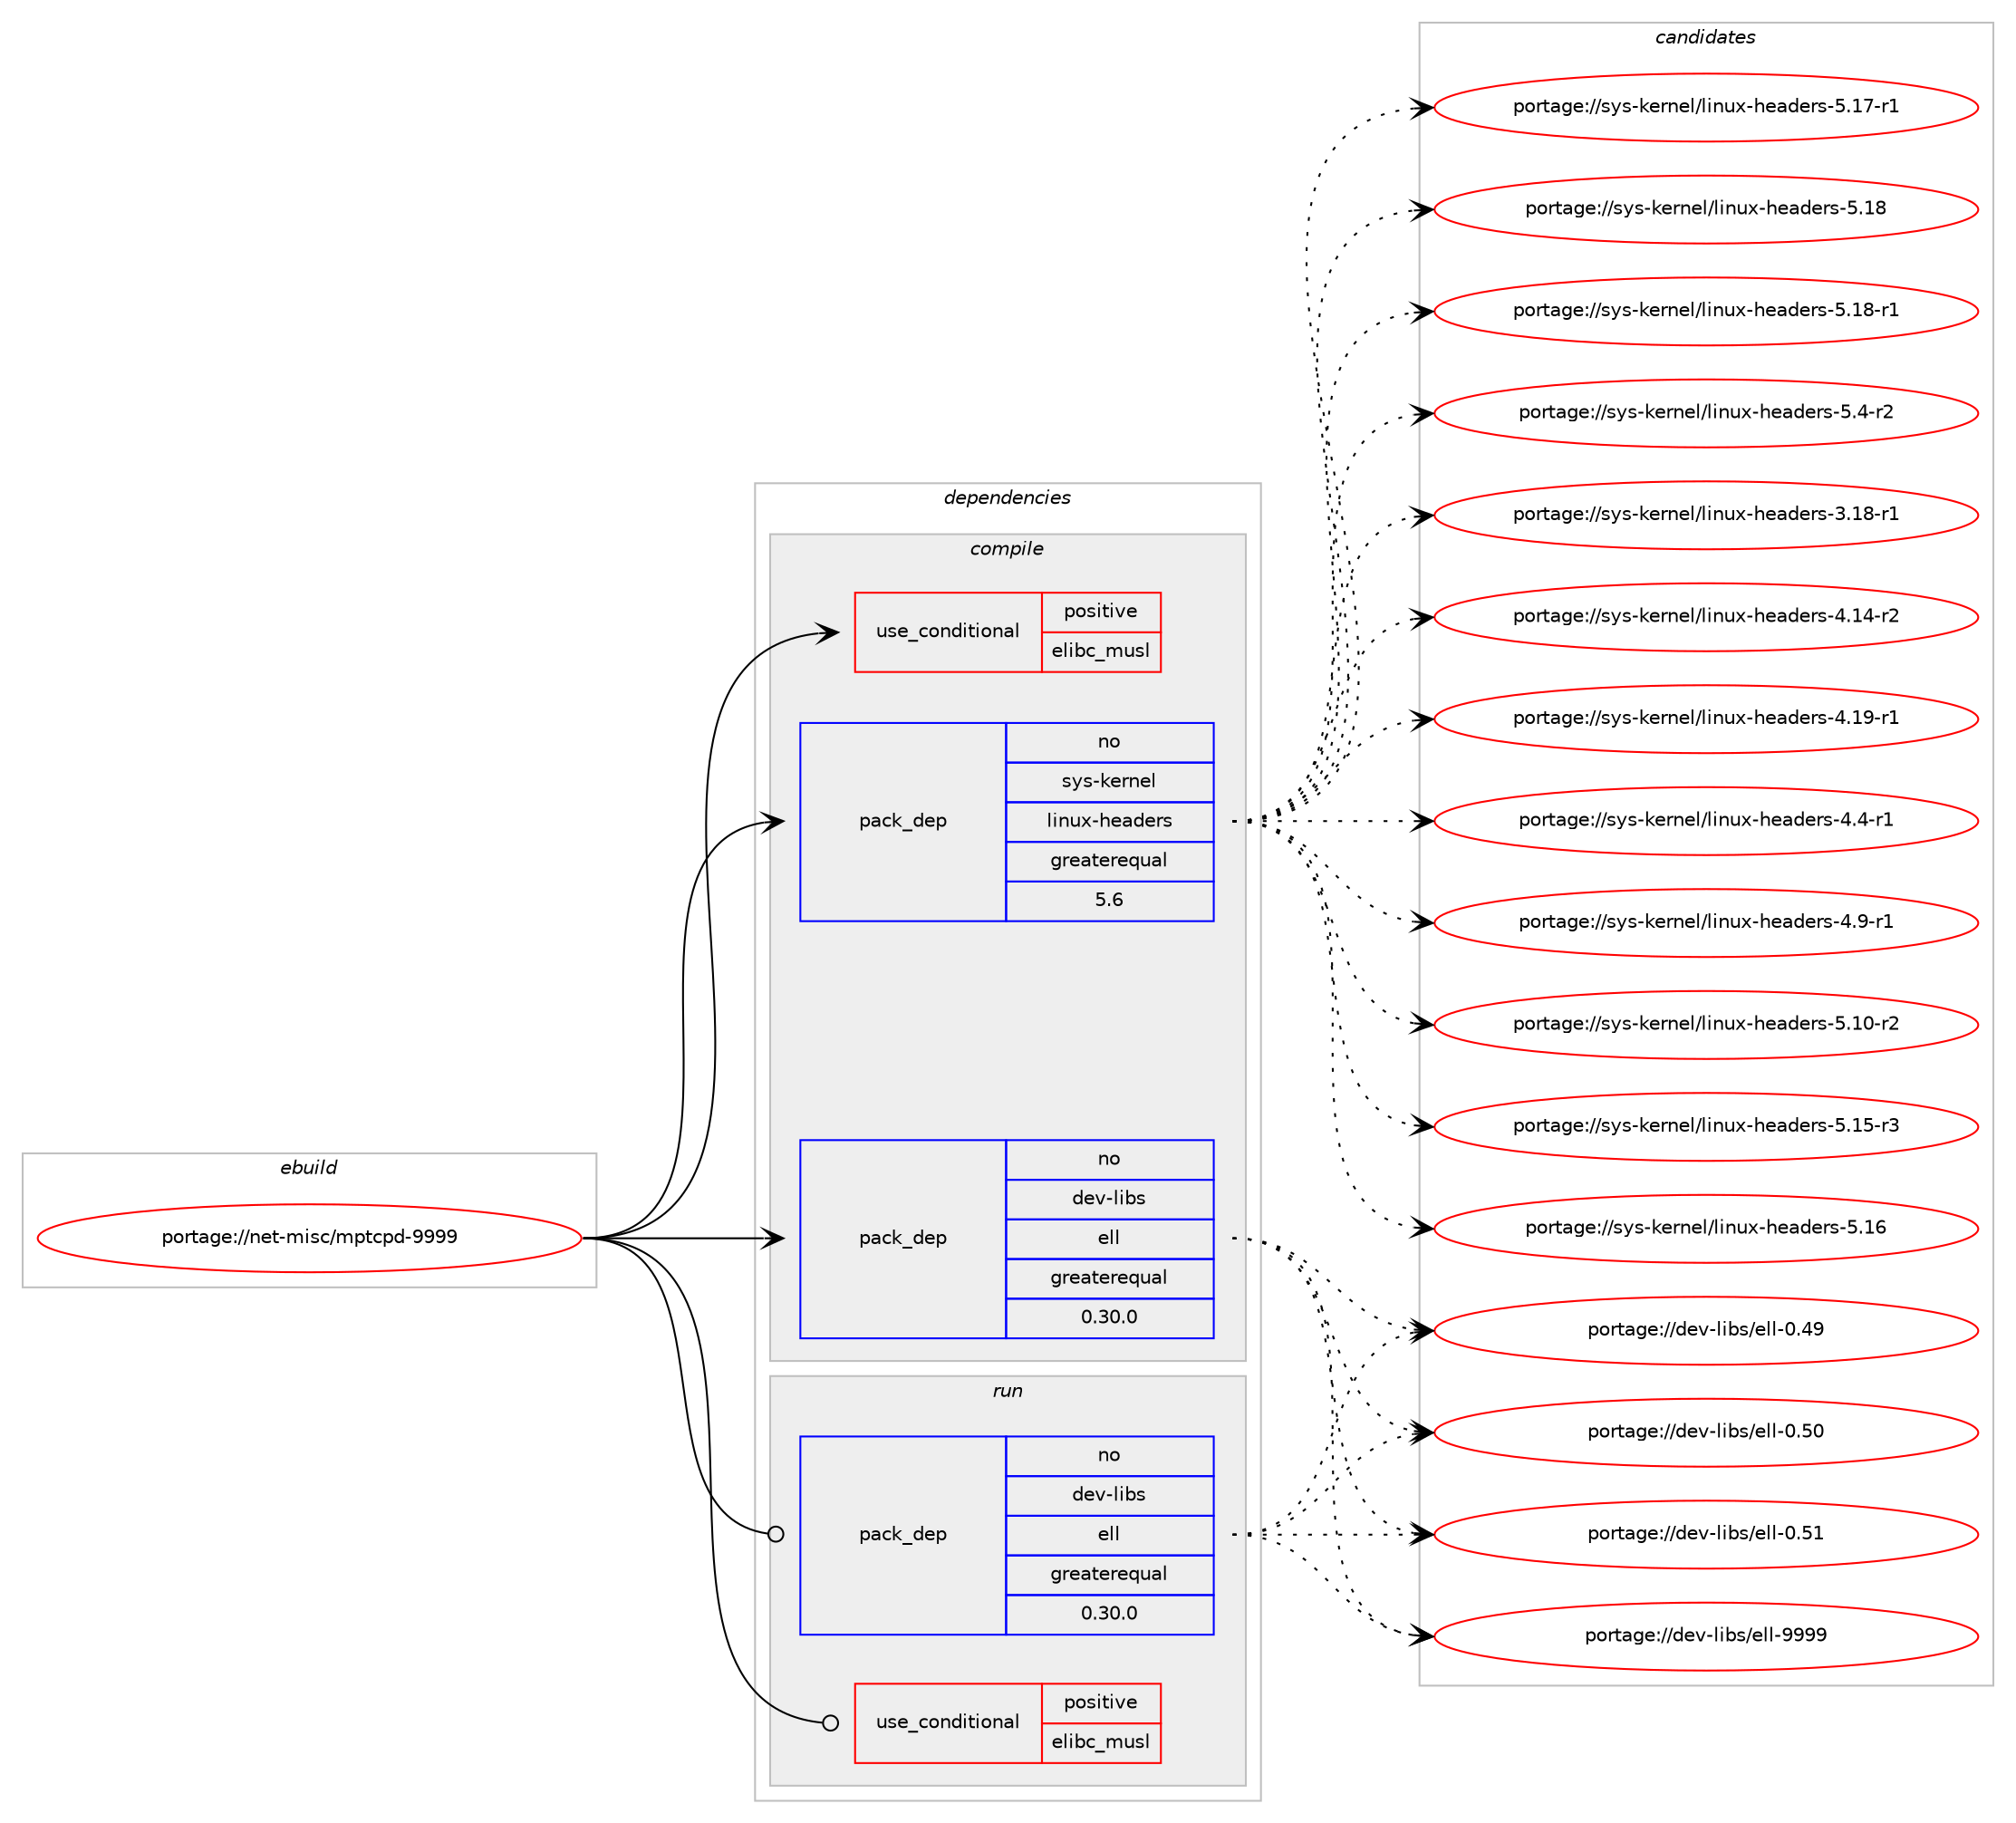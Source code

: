 digraph prolog {

# *************
# Graph options
# *************

newrank=true;
concentrate=true;
compound=true;
graph [rankdir=LR,fontname=Helvetica,fontsize=10,ranksep=1.5];#, ranksep=2.5, nodesep=0.2];
edge  [arrowhead=vee];
node  [fontname=Helvetica,fontsize=10];

# **********
# The ebuild
# **********

subgraph cluster_leftcol {
color=gray;
rank=same;
label=<<i>ebuild</i>>;
id [label="portage://net-misc/mptcpd-9999", color=red, width=4, href="../net-misc/mptcpd-9999.svg"];
}

# ****************
# The dependencies
# ****************

subgraph cluster_midcol {
color=gray;
label=<<i>dependencies</i>>;
subgraph cluster_compile {
fillcolor="#eeeeee";
style=filled;
label=<<i>compile</i>>;
subgraph cond1242 {
dependency1729 [label=<<TABLE BORDER="0" CELLBORDER="1" CELLSPACING="0" CELLPADDING="4"><TR><TD ROWSPAN="3" CELLPADDING="10">use_conditional</TD></TR><TR><TD>positive</TD></TR><TR><TD>elibc_musl</TD></TR></TABLE>>, shape=none, color=red];
# *** BEGIN UNKNOWN DEPENDENCY TYPE (TODO) ***
# dependency1729 -> package_dependency(portage://net-misc/mptcpd-9999,install,no,sys-libs,argp-standalone,none,[,,],[],[])
# *** END UNKNOWN DEPENDENCY TYPE (TODO) ***

}
id:e -> dependency1729:w [weight=20,style="solid",arrowhead="vee"];
subgraph pack481 {
dependency1730 [label=<<TABLE BORDER="0" CELLBORDER="1" CELLSPACING="0" CELLPADDING="4" WIDTH="220"><TR><TD ROWSPAN="6" CELLPADDING="30">pack_dep</TD></TR><TR><TD WIDTH="110">no</TD></TR><TR><TD>dev-libs</TD></TR><TR><TD>ell</TD></TR><TR><TD>greaterequal</TD></TR><TR><TD>0.30.0</TD></TR></TABLE>>, shape=none, color=blue];
}
id:e -> dependency1730:w [weight=20,style="solid",arrowhead="vee"];
subgraph pack482 {
dependency1731 [label=<<TABLE BORDER="0" CELLBORDER="1" CELLSPACING="0" CELLPADDING="4" WIDTH="220"><TR><TD ROWSPAN="6" CELLPADDING="30">pack_dep</TD></TR><TR><TD WIDTH="110">no</TD></TR><TR><TD>sys-kernel</TD></TR><TR><TD>linux-headers</TD></TR><TR><TD>greaterequal</TD></TR><TR><TD>5.6</TD></TR></TABLE>>, shape=none, color=blue];
}
id:e -> dependency1731:w [weight=20,style="solid",arrowhead="vee"];
}
subgraph cluster_compileandrun {
fillcolor="#eeeeee";
style=filled;
label=<<i>compile and run</i>>;
}
subgraph cluster_run {
fillcolor="#eeeeee";
style=filled;
label=<<i>run</i>>;
subgraph cond1243 {
dependency1732 [label=<<TABLE BORDER="0" CELLBORDER="1" CELLSPACING="0" CELLPADDING="4"><TR><TD ROWSPAN="3" CELLPADDING="10">use_conditional</TD></TR><TR><TD>positive</TD></TR><TR><TD>elibc_musl</TD></TR></TABLE>>, shape=none, color=red];
# *** BEGIN UNKNOWN DEPENDENCY TYPE (TODO) ***
# dependency1732 -> package_dependency(portage://net-misc/mptcpd-9999,run,no,sys-libs,argp-standalone,none,[,,],[],[])
# *** END UNKNOWN DEPENDENCY TYPE (TODO) ***

}
id:e -> dependency1732:w [weight=20,style="solid",arrowhead="odot"];
subgraph pack483 {
dependency1733 [label=<<TABLE BORDER="0" CELLBORDER="1" CELLSPACING="0" CELLPADDING="4" WIDTH="220"><TR><TD ROWSPAN="6" CELLPADDING="30">pack_dep</TD></TR><TR><TD WIDTH="110">no</TD></TR><TR><TD>dev-libs</TD></TR><TR><TD>ell</TD></TR><TR><TD>greaterequal</TD></TR><TR><TD>0.30.0</TD></TR></TABLE>>, shape=none, color=blue];
}
id:e -> dependency1733:w [weight=20,style="solid",arrowhead="odot"];
}
}

# **************
# The candidates
# **************

subgraph cluster_choices {
rank=same;
color=gray;
label=<<i>candidates</i>>;

subgraph choice481 {
color=black;
nodesep=1;
choice1001011184510810598115471011081084548465257 [label="portage://dev-libs/ell-0.49", color=red, width=4,href="../dev-libs/ell-0.49.svg"];
choice1001011184510810598115471011081084548465348 [label="portage://dev-libs/ell-0.50", color=red, width=4,href="../dev-libs/ell-0.50.svg"];
choice1001011184510810598115471011081084548465349 [label="portage://dev-libs/ell-0.51", color=red, width=4,href="../dev-libs/ell-0.51.svg"];
choice1001011184510810598115471011081084557575757 [label="portage://dev-libs/ell-9999", color=red, width=4,href="../dev-libs/ell-9999.svg"];
dependency1730:e -> choice1001011184510810598115471011081084548465257:w [style=dotted,weight="100"];
dependency1730:e -> choice1001011184510810598115471011081084548465348:w [style=dotted,weight="100"];
dependency1730:e -> choice1001011184510810598115471011081084548465349:w [style=dotted,weight="100"];
dependency1730:e -> choice1001011184510810598115471011081084557575757:w [style=dotted,weight="100"];
}
subgraph choice482 {
color=black;
nodesep=1;
choice1151211154510710111411010110847108105110117120451041019710010111411545514649564511449 [label="portage://sys-kernel/linux-headers-3.18-r1", color=red, width=4,href="../sys-kernel/linux-headers-3.18-r1.svg"];
choice1151211154510710111411010110847108105110117120451041019710010111411545524649524511450 [label="portage://sys-kernel/linux-headers-4.14-r2", color=red, width=4,href="../sys-kernel/linux-headers-4.14-r2.svg"];
choice1151211154510710111411010110847108105110117120451041019710010111411545524649574511449 [label="portage://sys-kernel/linux-headers-4.19-r1", color=red, width=4,href="../sys-kernel/linux-headers-4.19-r1.svg"];
choice11512111545107101114110101108471081051101171204510410197100101114115455246524511449 [label="portage://sys-kernel/linux-headers-4.4-r1", color=red, width=4,href="../sys-kernel/linux-headers-4.4-r1.svg"];
choice11512111545107101114110101108471081051101171204510410197100101114115455246574511449 [label="portage://sys-kernel/linux-headers-4.9-r1", color=red, width=4,href="../sys-kernel/linux-headers-4.9-r1.svg"];
choice1151211154510710111411010110847108105110117120451041019710010111411545534649484511450 [label="portage://sys-kernel/linux-headers-5.10-r2", color=red, width=4,href="../sys-kernel/linux-headers-5.10-r2.svg"];
choice1151211154510710111411010110847108105110117120451041019710010111411545534649534511451 [label="portage://sys-kernel/linux-headers-5.15-r3", color=red, width=4,href="../sys-kernel/linux-headers-5.15-r3.svg"];
choice115121115451071011141101011084710810511011712045104101971001011141154553464954 [label="portage://sys-kernel/linux-headers-5.16", color=red, width=4,href="../sys-kernel/linux-headers-5.16.svg"];
choice1151211154510710111411010110847108105110117120451041019710010111411545534649554511449 [label="portage://sys-kernel/linux-headers-5.17-r1", color=red, width=4,href="../sys-kernel/linux-headers-5.17-r1.svg"];
choice115121115451071011141101011084710810511011712045104101971001011141154553464956 [label="portage://sys-kernel/linux-headers-5.18", color=red, width=4,href="../sys-kernel/linux-headers-5.18.svg"];
choice1151211154510710111411010110847108105110117120451041019710010111411545534649564511449 [label="portage://sys-kernel/linux-headers-5.18-r1", color=red, width=4,href="../sys-kernel/linux-headers-5.18-r1.svg"];
choice11512111545107101114110101108471081051101171204510410197100101114115455346524511450 [label="portage://sys-kernel/linux-headers-5.4-r2", color=red, width=4,href="../sys-kernel/linux-headers-5.4-r2.svg"];
dependency1731:e -> choice1151211154510710111411010110847108105110117120451041019710010111411545514649564511449:w [style=dotted,weight="100"];
dependency1731:e -> choice1151211154510710111411010110847108105110117120451041019710010111411545524649524511450:w [style=dotted,weight="100"];
dependency1731:e -> choice1151211154510710111411010110847108105110117120451041019710010111411545524649574511449:w [style=dotted,weight="100"];
dependency1731:e -> choice11512111545107101114110101108471081051101171204510410197100101114115455246524511449:w [style=dotted,weight="100"];
dependency1731:e -> choice11512111545107101114110101108471081051101171204510410197100101114115455246574511449:w [style=dotted,weight="100"];
dependency1731:e -> choice1151211154510710111411010110847108105110117120451041019710010111411545534649484511450:w [style=dotted,weight="100"];
dependency1731:e -> choice1151211154510710111411010110847108105110117120451041019710010111411545534649534511451:w [style=dotted,weight="100"];
dependency1731:e -> choice115121115451071011141101011084710810511011712045104101971001011141154553464954:w [style=dotted,weight="100"];
dependency1731:e -> choice1151211154510710111411010110847108105110117120451041019710010111411545534649554511449:w [style=dotted,weight="100"];
dependency1731:e -> choice115121115451071011141101011084710810511011712045104101971001011141154553464956:w [style=dotted,weight="100"];
dependency1731:e -> choice1151211154510710111411010110847108105110117120451041019710010111411545534649564511449:w [style=dotted,weight="100"];
dependency1731:e -> choice11512111545107101114110101108471081051101171204510410197100101114115455346524511450:w [style=dotted,weight="100"];
}
subgraph choice483 {
color=black;
nodesep=1;
choice1001011184510810598115471011081084548465257 [label="portage://dev-libs/ell-0.49", color=red, width=4,href="../dev-libs/ell-0.49.svg"];
choice1001011184510810598115471011081084548465348 [label="portage://dev-libs/ell-0.50", color=red, width=4,href="../dev-libs/ell-0.50.svg"];
choice1001011184510810598115471011081084548465349 [label="portage://dev-libs/ell-0.51", color=red, width=4,href="../dev-libs/ell-0.51.svg"];
choice1001011184510810598115471011081084557575757 [label="portage://dev-libs/ell-9999", color=red, width=4,href="../dev-libs/ell-9999.svg"];
dependency1733:e -> choice1001011184510810598115471011081084548465257:w [style=dotted,weight="100"];
dependency1733:e -> choice1001011184510810598115471011081084548465348:w [style=dotted,weight="100"];
dependency1733:e -> choice1001011184510810598115471011081084548465349:w [style=dotted,weight="100"];
dependency1733:e -> choice1001011184510810598115471011081084557575757:w [style=dotted,weight="100"];
}
}

}
